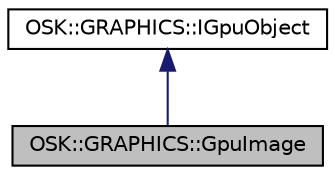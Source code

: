 digraph "OSK::GRAPHICS::GpuImage"
{
 // LATEX_PDF_SIZE
  edge [fontname="Helvetica",fontsize="10",labelfontname="Helvetica",labelfontsize="10"];
  node [fontname="Helvetica",fontsize="10",shape=record];
  Node1 [label="OSK::GRAPHICS::GpuImage",height=0.2,width=0.4,color="black", fillcolor="grey75", style="filled", fontcolor="black",tooltip="Representación interna de una imagen en la GPU."];
  Node2 -> Node1 [dir="back",color="midnightblue",fontsize="10",style="solid"];
  Node2 [label="OSK::GRAPHICS::IGpuObject",height=0.2,width=0.4,color="black", fillcolor="white", style="filled",URL="$class_o_s_k_1_1_g_r_a_p_h_i_c_s_1_1_i_gpu_object.html",tooltip="Interfaz común para los objetos almacenados en la CPU."];
}
